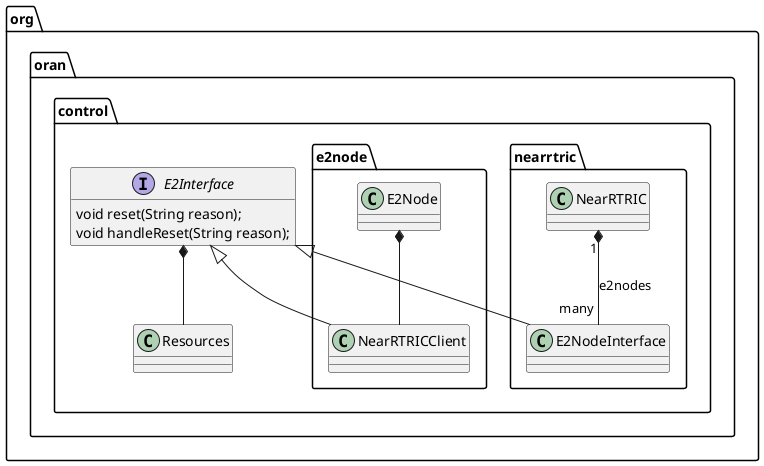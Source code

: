 @startuml
package org.oran.control {
	interface E2Interface {
		void reset(String reason);
		void handleReset(String reason);
	}

	E2Interface *-- Resources
}

package org.oran.control.e2node {
	class E2Node { }
	class NearRTRICClient { }
}

package org.oran.control.nearrtric {
	class NearRTRIC { }
	class E2NodeInterface { }
}

E2Interface <|-- E2NodeInterface
E2Interface <|-- NearRTRICClient

NearRTRIC "1" *-- "many" E2NodeInterface : e2nodes
E2Node *-- NearRTRICClient


hide E2Interface fields
@enduml